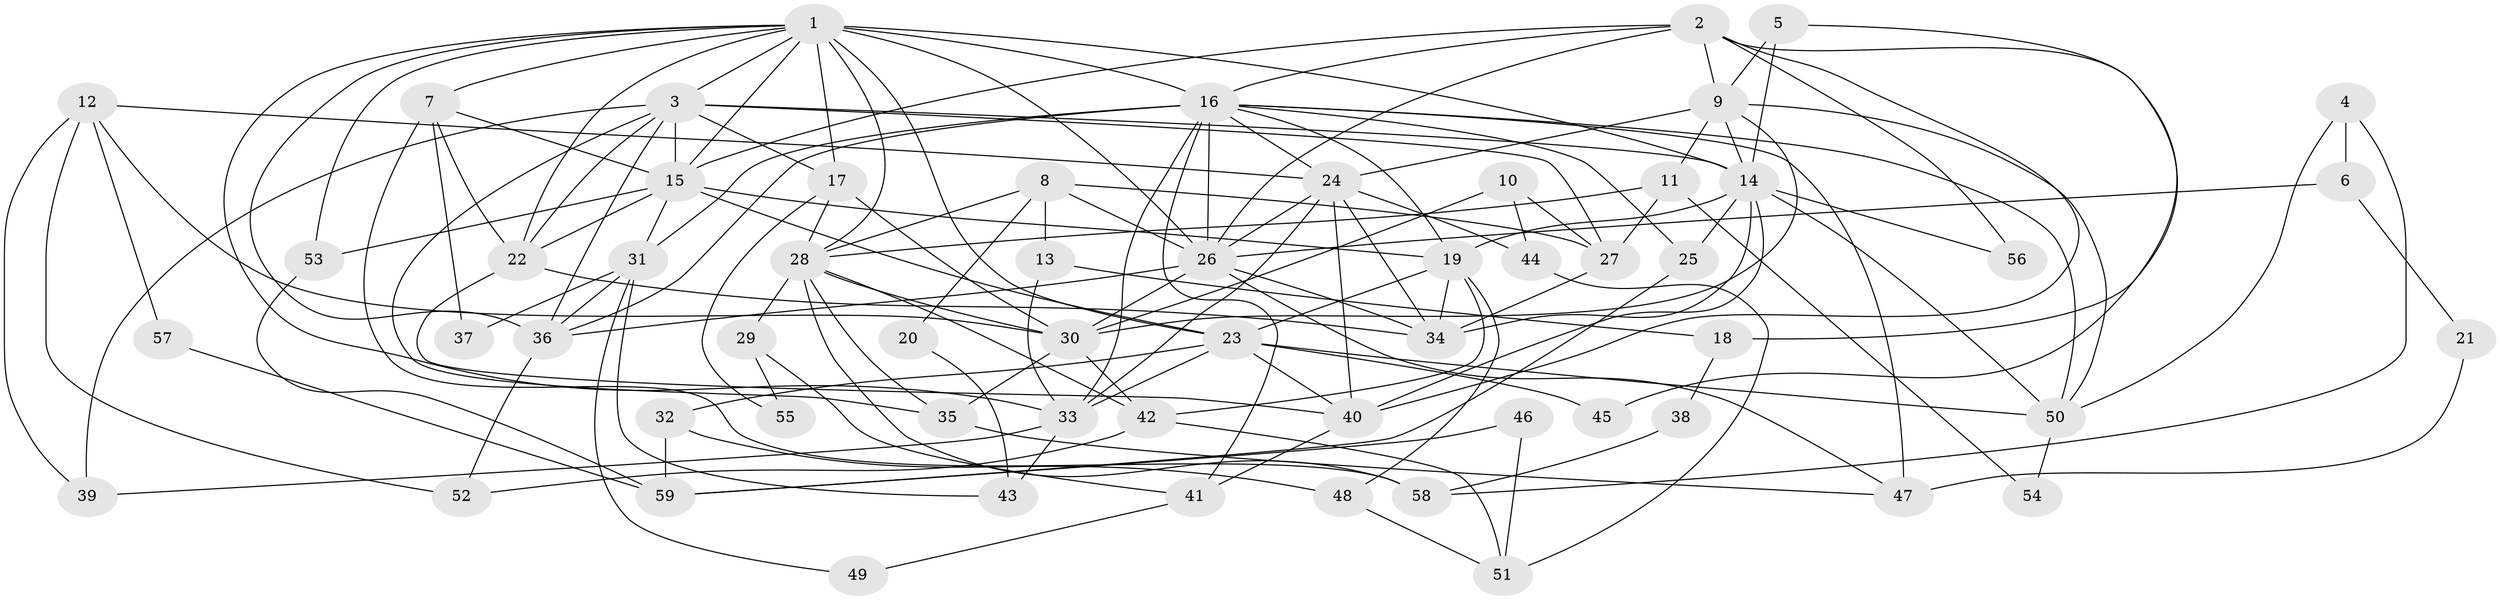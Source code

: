 // original degree distribution, {5: 0.17525773195876287, 7: 0.041237113402061855, 3: 0.25773195876288657, 4: 0.24742268041237114, 6: 0.1134020618556701, 2: 0.15463917525773196, 8: 0.010309278350515464}
// Generated by graph-tools (version 1.1) at 2025/51/03/04/25 22:51:21]
// undirected, 59 vertices, 143 edges
graph export_dot {
  node [color=gray90,style=filled];
  1;
  2;
  3;
  4;
  5;
  6;
  7;
  8;
  9;
  10;
  11;
  12;
  13;
  14;
  15;
  16;
  17;
  18;
  19;
  20;
  21;
  22;
  23;
  24;
  25;
  26;
  27;
  28;
  29;
  30;
  31;
  32;
  33;
  34;
  35;
  36;
  37;
  38;
  39;
  40;
  41;
  42;
  43;
  44;
  45;
  46;
  47;
  48;
  49;
  50;
  51;
  52;
  53;
  54;
  55;
  56;
  57;
  58;
  59;
  1 -- 3 [weight=1.0];
  1 -- 7 [weight=1.0];
  1 -- 14 [weight=2.0];
  1 -- 15 [weight=1.0];
  1 -- 16 [weight=2.0];
  1 -- 17 [weight=1.0];
  1 -- 22 [weight=2.0];
  1 -- 23 [weight=1.0];
  1 -- 26 [weight=1.0];
  1 -- 28 [weight=2.0];
  1 -- 33 [weight=1.0];
  1 -- 36 [weight=1.0];
  1 -- 53 [weight=1.0];
  2 -- 9 [weight=1.0];
  2 -- 15 [weight=1.0];
  2 -- 16 [weight=1.0];
  2 -- 26 [weight=1.0];
  2 -- 40 [weight=1.0];
  2 -- 45 [weight=1.0];
  2 -- 56 [weight=1.0];
  3 -- 14 [weight=1.0];
  3 -- 15 [weight=1.0];
  3 -- 17 [weight=1.0];
  3 -- 22 [weight=1.0];
  3 -- 27 [weight=1.0];
  3 -- 35 [weight=1.0];
  3 -- 36 [weight=1.0];
  3 -- 39 [weight=1.0];
  4 -- 6 [weight=1.0];
  4 -- 50 [weight=1.0];
  4 -- 58 [weight=1.0];
  5 -- 9 [weight=1.0];
  5 -- 14 [weight=2.0];
  5 -- 18 [weight=1.0];
  6 -- 21 [weight=1.0];
  6 -- 26 [weight=1.0];
  7 -- 15 [weight=1.0];
  7 -- 22 [weight=1.0];
  7 -- 37 [weight=1.0];
  7 -- 58 [weight=1.0];
  8 -- 13 [weight=1.0];
  8 -- 20 [weight=1.0];
  8 -- 26 [weight=1.0];
  8 -- 27 [weight=1.0];
  8 -- 28 [weight=1.0];
  9 -- 11 [weight=1.0];
  9 -- 14 [weight=1.0];
  9 -- 24 [weight=1.0];
  9 -- 30 [weight=1.0];
  9 -- 50 [weight=1.0];
  10 -- 27 [weight=1.0];
  10 -- 30 [weight=1.0];
  10 -- 44 [weight=1.0];
  11 -- 27 [weight=1.0];
  11 -- 28 [weight=1.0];
  11 -- 54 [weight=1.0];
  12 -- 24 [weight=1.0];
  12 -- 30 [weight=1.0];
  12 -- 39 [weight=1.0];
  12 -- 52 [weight=1.0];
  12 -- 57 [weight=1.0];
  13 -- 18 [weight=1.0];
  13 -- 33 [weight=1.0];
  14 -- 19 [weight=1.0];
  14 -- 25 [weight=1.0];
  14 -- 34 [weight=2.0];
  14 -- 40 [weight=1.0];
  14 -- 50 [weight=1.0];
  14 -- 56 [weight=1.0];
  15 -- 19 [weight=1.0];
  15 -- 22 [weight=2.0];
  15 -- 23 [weight=1.0];
  15 -- 31 [weight=1.0];
  15 -- 53 [weight=1.0];
  16 -- 19 [weight=1.0];
  16 -- 24 [weight=1.0];
  16 -- 25 [weight=1.0];
  16 -- 26 [weight=1.0];
  16 -- 31 [weight=1.0];
  16 -- 33 [weight=2.0];
  16 -- 36 [weight=1.0];
  16 -- 41 [weight=1.0];
  16 -- 47 [weight=1.0];
  16 -- 50 [weight=1.0];
  17 -- 28 [weight=1.0];
  17 -- 30 [weight=2.0];
  17 -- 55 [weight=1.0];
  18 -- 38 [weight=1.0];
  19 -- 23 [weight=1.0];
  19 -- 34 [weight=1.0];
  19 -- 42 [weight=1.0];
  19 -- 48 [weight=1.0];
  20 -- 43 [weight=1.0];
  21 -- 47 [weight=1.0];
  22 -- 34 [weight=2.0];
  22 -- 40 [weight=1.0];
  23 -- 32 [weight=1.0];
  23 -- 33 [weight=1.0];
  23 -- 40 [weight=1.0];
  23 -- 45 [weight=1.0];
  23 -- 50 [weight=1.0];
  24 -- 26 [weight=1.0];
  24 -- 33 [weight=1.0];
  24 -- 34 [weight=2.0];
  24 -- 40 [weight=1.0];
  24 -- 44 [weight=1.0];
  25 -- 59 [weight=1.0];
  26 -- 30 [weight=1.0];
  26 -- 34 [weight=1.0];
  26 -- 36 [weight=1.0];
  26 -- 47 [weight=1.0];
  27 -- 34 [weight=1.0];
  28 -- 29 [weight=1.0];
  28 -- 30 [weight=1.0];
  28 -- 35 [weight=1.0];
  28 -- 42 [weight=1.0];
  28 -- 58 [weight=1.0];
  29 -- 41 [weight=1.0];
  29 -- 55 [weight=1.0];
  30 -- 35 [weight=1.0];
  30 -- 42 [weight=1.0];
  31 -- 36 [weight=1.0];
  31 -- 37 [weight=1.0];
  31 -- 43 [weight=1.0];
  31 -- 49 [weight=1.0];
  32 -- 48 [weight=1.0];
  32 -- 59 [weight=1.0];
  33 -- 39 [weight=1.0];
  33 -- 43 [weight=1.0];
  35 -- 47 [weight=1.0];
  36 -- 52 [weight=1.0];
  38 -- 58 [weight=1.0];
  40 -- 41 [weight=1.0];
  41 -- 49 [weight=1.0];
  42 -- 51 [weight=1.0];
  42 -- 52 [weight=1.0];
  44 -- 51 [weight=1.0];
  46 -- 51 [weight=1.0];
  46 -- 59 [weight=1.0];
  48 -- 51 [weight=1.0];
  50 -- 54 [weight=1.0];
  53 -- 59 [weight=1.0];
  57 -- 59 [weight=1.0];
}
